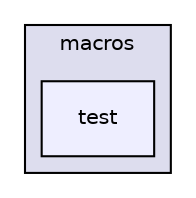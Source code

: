 digraph "/home/travis/build/AliceO2Group/AliceO2/Detectors/ITSMFT/MFT/macros/test" {
  bgcolor=transparent;
  compound=true
  node [ fontsize="10", fontname="Helvetica"];
  edge [ labelfontsize="10", labelfontname="Helvetica"];
  subgraph clusterdir_5b6015b386f827cc0d1582f414a67114 {
    graph [ bgcolor="#ddddee", pencolor="black", label="macros" fontname="Helvetica", fontsize="10", URL="dir_5b6015b386f827cc0d1582f414a67114.html"]
  dir_8f5c7dfa38ced66fc36d6677e8cff557 [shape=box, label="test", style="filled", fillcolor="#eeeeff", pencolor="black", URL="dir_8f5c7dfa38ced66fc36d6677e8cff557.html"];
  }
}
